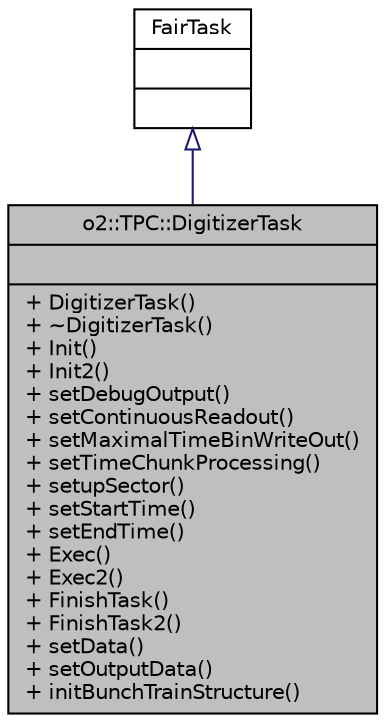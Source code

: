 digraph "o2::TPC::DigitizerTask"
{
 // INTERACTIVE_SVG=YES
  bgcolor="transparent";
  edge [fontname="Helvetica",fontsize="10",labelfontname="Helvetica",labelfontsize="10"];
  node [fontname="Helvetica",fontsize="10",shape=record];
  Node1 [label="{o2::TPC::DigitizerTask\n||+ DigitizerTask()\l+ ~DigitizerTask()\l+ Init()\l+ Init2()\l+ setDebugOutput()\l+ setContinuousReadout()\l+ setMaximalTimeBinWriteOut()\l+ setTimeChunkProcessing()\l+ setupSector()\l+ setStartTime()\l+ setEndTime()\l+ Exec()\l+ Exec2()\l+ FinishTask()\l+ FinishTask2()\l+ setData()\l+ setOutputData()\l+ initBunchTrainStructure()\l}",height=0.2,width=0.4,color="black", fillcolor="grey75", style="filled" fontcolor="black"];
  Node2 -> Node1 [dir="back",color="midnightblue",fontsize="10",style="solid",arrowtail="onormal",fontname="Helvetica"];
  Node2 [label="{FairTask\n||}",height=0.2,width=0.4,color="black",URL="$d2/d9e/classFairTask.html"];
}
